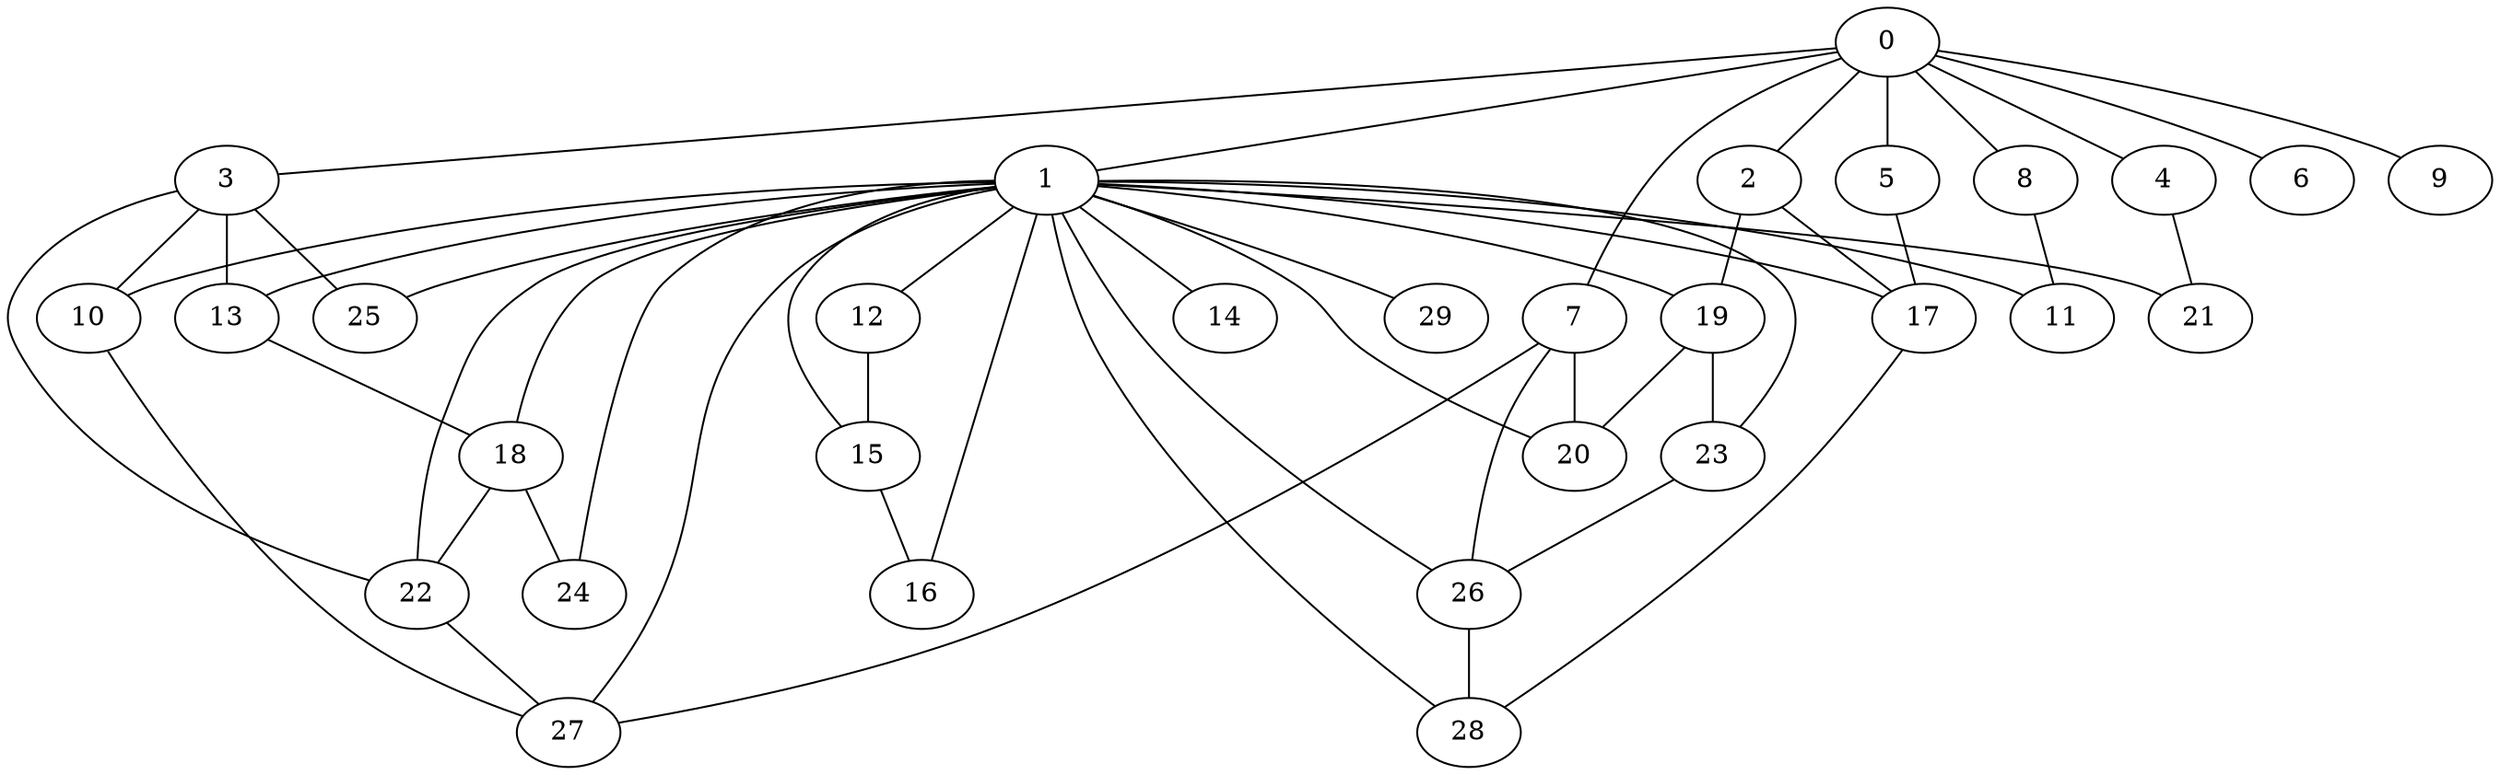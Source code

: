 
graph graphname {
    0 -- 1
0 -- 2
0 -- 3
0 -- 4
0 -- 5
0 -- 6
0 -- 7
0 -- 8
0 -- 9
1 -- 10
1 -- 11
1 -- 12
1 -- 13
1 -- 14
1 -- 15
1 -- 16
1 -- 17
1 -- 18
1 -- 19
1 -- 20
1 -- 21
1 -- 22
1 -- 23
1 -- 24
1 -- 25
1 -- 26
1 -- 27
1 -- 28
1 -- 29
2 -- 19
2 -- 17
3 -- 25
3 -- 10
3 -- 13
3 -- 22
4 -- 21
5 -- 17
7 -- 20
7 -- 27
7 -- 26
8 -- 11
10 -- 27
12 -- 15
13 -- 18
15 -- 16
17 -- 28
18 -- 22
18 -- 24
19 -- 20
19 -- 23
22 -- 27
23 -- 26
26 -- 28

}
